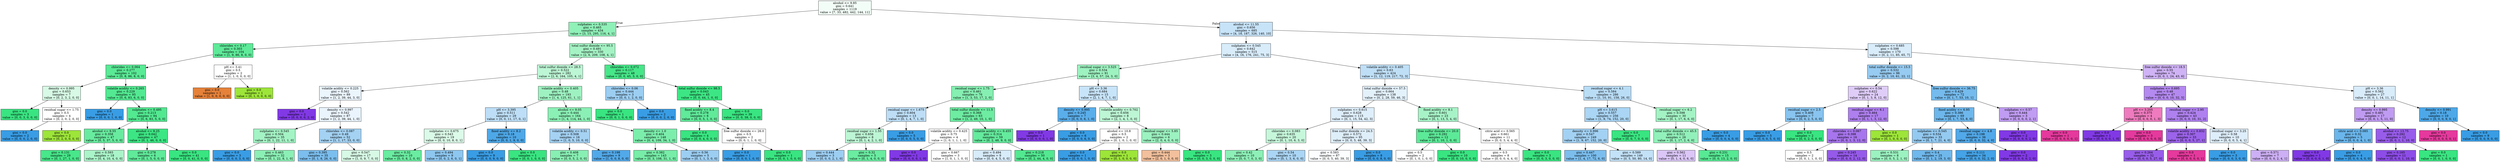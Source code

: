 digraph Tree {
node [shape=box, style="filled", color="black"] ;
0 [label="alcohol <= 9.85\ngini = 0.641\nsamples = 1119\nvalue = [7, 33, 482, 442, 144, 11]", fillcolor="#39e5810f"] ;
1 [label="sulphates <= 0.535\ngini = 0.465\nsamples = 434\nvalue = [3, 15, 295, 116, 4, 1]", fillcolor="#39e58190"] ;
0 -> 1 [labeldistance=2.5, labelangle=45, headlabel="True"] ;
2 [label="chlorides <= 0.17\ngini = 0.303\nsamples = 104\nvalue = [1, 9, 86, 8, 0, 0]", fillcolor="#39e581cf"] ;
1 -> 2 ;
3 [label="chlorides <= 0.064\ngini = 0.277\nsamples = 102\nvalue = [0, 8, 86, 8, 0, 0]", fillcolor="#39e581d4"] ;
2 -> 3 ;
4 [label="density <= 0.995\ngini = 0.653\nsamples = 7\nvalue = [0, 2, 3, 2, 0, 0]", fillcolor="#39e58133"] ;
3 -> 4 ;
5 [label="gini = 0.0\nsamples = 3\nvalue = [0, 0, 3, 0, 0, 0]", fillcolor="#39e581ff"] ;
4 -> 5 ;
6 [label="residual sugar <= 1.75\ngini = 0.5\nsamples = 4\nvalue = [0, 2, 0, 2, 0, 0]", fillcolor="#9de53900"] ;
4 -> 6 ;
7 [label="gini = 0.0\nsamples = 2\nvalue = [0, 0, 0, 2, 0, 0]", fillcolor="#399de5ff"] ;
6 -> 7 ;
8 [label="gini = 0.0\nsamples = 2\nvalue = [0, 2, 0, 0, 0, 0]", fillcolor="#9de539ff"] ;
6 -> 8 ;
9 [label="volatile acidity <= 0.265\ngini = 0.229\nsamples = 95\nvalue = [0, 6, 83, 6, 0, 0]", fillcolor="#39e581dd"] ;
3 -> 9 ;
10 [label="gini = 0.0\nsamples = 1\nvalue = [0, 0, 0, 1, 0, 0]", fillcolor="#399de5ff"] ;
9 -> 10 ;
11 [label="sulphates <= 0.495\ngini = 0.213\nsamples = 94\nvalue = [0, 6, 83, 5, 0, 0]", fillcolor="#39e581df"] ;
9 -> 11 ;
12 [label="alcohol <= 9.55\ngini = 0.358\nsamples = 47\nvalue = [0, 5, 37, 5, 0, 0]", fillcolor="#39e581c2"] ;
11 -> 12 ;
13 [label="gini = 0.131\nsamples = 29\nvalue = [0, 1, 27, 1, 0, 0]", fillcolor="#39e581ed"] ;
12 -> 13 ;
14 [label="gini = 0.593\nsamples = 18\nvalue = [0, 4, 10, 4, 0, 0]", fillcolor="#39e5816d"] ;
12 -> 14 ;
15 [label="alcohol <= 9.25\ngini = 0.042\nsamples = 47\nvalue = [0, 1, 46, 0, 0, 0]", fillcolor="#39e581f9"] ;
11 -> 15 ;
16 [label="gini = 0.278\nsamples = 6\nvalue = [0, 1, 5, 0, 0, 0]", fillcolor="#39e581cc"] ;
15 -> 16 ;
17 [label="gini = 0.0\nsamples = 41\nvalue = [0, 0, 41, 0, 0, 0]", fillcolor="#39e581ff"] ;
15 -> 17 ;
18 [label="pH <= 3.41\ngini = 0.5\nsamples = 2\nvalue = [1, 1, 0, 0, 0, 0]", fillcolor="#e5813900"] ;
2 -> 18 ;
19 [label="gini = 0.0\nsamples = 1\nvalue = [1, 0, 0, 0, 0, 0]", fillcolor="#e58139ff"] ;
18 -> 19 ;
20 [label="gini = 0.0\nsamples = 1\nvalue = [0, 1, 0, 0, 0, 0]", fillcolor="#9de539ff"] ;
18 -> 20 ;
21 [label="total sulfur dioxide <= 95.5\ngini = 0.491\nsamples = 330\nvalue = [2, 6, 209, 108, 4, 1]", fillcolor="#39e58174"] ;
1 -> 21 ;
22 [label="total sulfur dioxide <= 28.5\ngini = 0.522\nsamples = 282\nvalue = [2, 6, 164, 105, 4, 1]", fillcolor="#39e58155"] ;
21 -> 22 ;
23 [label="volatile acidity <= 0.225\ngini = 0.562\nsamples = 89\nvalue = [1, 2, 39, 44, 3, 0]", fillcolor="#399de519"] ;
22 -> 23 ;
24 [label="gini = 0.0\nsamples = 2\nvalue = [0, 0, 0, 0, 2, 0]", fillcolor="#8139e5ff"] ;
23 -> 24 ;
25 [label="density <= 0.997\ngini = 0.542\nsamples = 87\nvalue = [1, 2, 39, 44, 1, 0]", fillcolor="#399de51b"] ;
23 -> 25 ;
26 [label="sulphates <= 0.545\ngini = 0.504\nsamples = 35\nvalue = [0, 1, 22, 11, 1, 0]", fillcolor="#39e58175"] ;
25 -> 26 ;
27 [label="gini = 0.0\nsamples = 3\nvalue = [0, 0, 0, 3, 0, 0]", fillcolor="#399de5ff"] ;
26 -> 27 ;
28 [label="gini = 0.463\nsamples = 32\nvalue = [0, 1, 22, 8, 1, 0]", fillcolor="#39e58195"] ;
26 -> 28 ;
29 [label="chlorides <= 0.087\ngini = 0.49\nsamples = 52\nvalue = [1, 1, 17, 33, 0, 0]", fillcolor="#399de575"] ;
25 -> 29 ;
30 [label="gini = 0.395\nsamples = 35\nvalue = [0, 1, 8, 26, 0, 0]", fillcolor="#399de5aa"] ;
29 -> 30 ;
31 [label="gini = 0.547\nsamples = 17\nvalue = [1, 0, 9, 7, 0, 0]", fillcolor="#39e58133"] ;
29 -> 31 ;
32 [label="volatile acidity <= 0.405\ngini = 0.48\nsamples = 193\nvalue = [1, 4, 125, 61, 1, 1]", fillcolor="#39e5817c"] ;
22 -> 32 ;
33 [label="pH <= 3.395\ngini = 0.511\nsamples = 29\nvalue = [0, 0, 11, 17, 0, 1]", fillcolor="#399de555"] ;
32 -> 33 ;
34 [label="sulphates <= 0.675\ngini = 0.543\nsamples = 19\nvalue = [0, 0, 10, 8, 0, 1]", fillcolor="#39e5812e"] ;
33 -> 34 ;
35 [label="gini = 0.32\nsamples = 10\nvalue = [0, 0, 8, 2, 0, 0]", fillcolor="#39e581bf"] ;
34 -> 35 ;
36 [label="gini = 0.494\nsamples = 9\nvalue = [0, 0, 2, 6, 0, 1]", fillcolor="#399de592"] ;
34 -> 36 ;
37 [label="fixed acidity <= 8.2\ngini = 0.18\nsamples = 10\nvalue = [0, 0, 1, 9, 0, 0]", fillcolor="#399de5e3"] ;
33 -> 37 ;
38 [label="gini = 0.0\nsamples = 9\nvalue = [0, 0, 0, 9, 0, 0]", fillcolor="#399de5ff"] ;
37 -> 38 ;
39 [label="gini = 0.0\nsamples = 1\nvalue = [0, 0, 1, 0, 0, 0]", fillcolor="#39e581ff"] ;
37 -> 39 ;
40 [label="alcohol <= 9.05\ngini = 0.444\nsamples = 164\nvalue = [1, 4, 114, 44, 1, 0]", fillcolor="#39e58195"] ;
32 -> 40 ;
41 [label="volatile acidity <= 0.51\ngini = 0.508\nsamples = 16\nvalue = [1, 0, 5, 10, 0, 0]", fillcolor="#399de574"] ;
40 -> 41 ;
42 [label="gini = 0.408\nsamples = 7\nvalue = [0, 0, 5, 2, 0, 0]", fillcolor="#39e58199"] ;
41 -> 42 ;
43 [label="gini = 0.198\nsamples = 9\nvalue = [1, 0, 0, 8, 0, 0]", fillcolor="#399de5df"] ;
41 -> 43 ;
44 [label="density <= 1.0\ngini = 0.404\nsamples = 148\nvalue = [0, 4, 109, 34, 1, 0]", fillcolor="#39e581a8"] ;
40 -> 44 ;
45 [label="gini = 0.382\nsamples = 143\nvalue = [0, 3, 108, 31, 1, 0]", fillcolor="#39e581af"] ;
44 -> 45 ;
46 [label="gini = 0.56\nsamples = 5\nvalue = [0, 1, 1, 3, 0, 0]", fillcolor="#399de57f"] ;
44 -> 46 ;
47 [label="chlorides <= 0.072\ngini = 0.117\nsamples = 48\nvalue = [0, 0, 45, 3, 0, 0]", fillcolor="#39e581ee"] ;
21 -> 47 ;
48 [label="chlorides <= 0.06\ngini = 0.444\nsamples = 3\nvalue = [0, 0, 1, 2, 0, 0]", fillcolor="#399de57f"] ;
47 -> 48 ;
49 [label="gini = 0.0\nsamples = 1\nvalue = [0, 0, 1, 0, 0, 0]", fillcolor="#39e581ff"] ;
48 -> 49 ;
50 [label="gini = 0.0\nsamples = 2\nvalue = [0, 0, 0, 2, 0, 0]", fillcolor="#399de5ff"] ;
48 -> 50 ;
51 [label="total sulfur dioxide <= 98.5\ngini = 0.043\nsamples = 45\nvalue = [0, 0, 44, 1, 0, 0]", fillcolor="#39e581f9"] ;
47 -> 51 ;
52 [label="fixed acidity <= 8.4\ngini = 0.278\nsamples = 6\nvalue = [0, 0, 5, 1, 0, 0]", fillcolor="#39e581cc"] ;
51 -> 52 ;
53 [label="gini = 0.0\nsamples = 4\nvalue = [0, 0, 4, 0, 0, 0]", fillcolor="#39e581ff"] ;
52 -> 53 ;
54 [label="free sulfur dioxide <= 26.0\ngini = 0.5\nsamples = 2\nvalue = [0, 0, 1, 1, 0, 0]", fillcolor="#39e58100"] ;
52 -> 54 ;
55 [label="gini = 0.0\nsamples = 1\nvalue = [0, 0, 0, 1, 0, 0]", fillcolor="#399de5ff"] ;
54 -> 55 ;
56 [label="gini = 0.0\nsamples = 1\nvalue = [0, 0, 1, 0, 0, 0]", fillcolor="#39e581ff"] ;
54 -> 56 ;
57 [label="gini = 0.0\nsamples = 39\nvalue = [0, 0, 39, 0, 0, 0]", fillcolor="#39e581ff"] ;
51 -> 57 ;
58 [label="alcohol <= 11.55\ngini = 0.656\nsamples = 685\nvalue = [4, 18, 187, 326, 140, 10]", fillcolor="#399de547"] ;
0 -> 58 [labeldistance=2.5, labelangle=-45, headlabel="False"] ;
59 [label="sulphates <= 0.545\ngini = 0.642\nsamples = 515\nvalue = [4, 16, 176, 241, 75, 3]", fillcolor="#399de531"] ;
58 -> 59 ;
60 [label="residual sugar <= 3.525\ngini = 0.534\nsamples = 91\nvalue = [3, 4, 57, 24, 3, 0]", fillcolor="#39e5817e"] ;
59 -> 60 ;
61 [label="residual sugar <= 1.75\ngini = 0.461\nsamples = 76\nvalue = [1, 3, 53, 17, 2, 0]", fillcolor="#39e5819c"] ;
60 -> 61 ;
62 [label="residual sugar <= 1.675\ngini = 0.604\nsamples = 13\nvalue = [0, 1, 4, 7, 1, 0]", fillcolor="#399de555"] ;
61 -> 62 ;
63 [label="residual sugar <= 1.55\ngini = 0.656\nsamples = 8\nvalue = [0, 1, 4, 2, 1, 0]", fillcolor="#39e58155"] ;
62 -> 63 ;
64 [label="gini = 0.444\nsamples = 3\nvalue = [0, 0, 0, 2, 1, 0]", fillcolor="#399de57f"] ;
63 -> 64 ;
65 [label="gini = 0.32\nsamples = 5\nvalue = [0, 1, 4, 0, 0, 0]", fillcolor="#39e581bf"] ;
63 -> 65 ;
66 [label="gini = 0.0\nsamples = 5\nvalue = [0, 0, 0, 5, 0, 0]", fillcolor="#399de5ff"] ;
62 -> 66 ;
67 [label="total sulfur dioxide <= 11.5\ngini = 0.368\nsamples = 63\nvalue = [1, 2, 49, 10, 1, 0]", fillcolor="#39e581bc"] ;
61 -> 67 ;
68 [label="volatile acidity <= 0.425\ngini = 0.75\nsamples = 4\nvalue = [1, 0, 1, 1, 1, 0]", fillcolor="#e5813900"] ;
67 -> 68 ;
69 [label="gini = 0.0\nsamples = 1\nvalue = [0, 0, 0, 0, 1, 0]", fillcolor="#8139e5ff"] ;
68 -> 69 ;
70 [label="gini = 0.667\nsamples = 3\nvalue = [1, 0, 1, 1, 0, 0]", fillcolor="#e5813900"] ;
68 -> 70 ;
71 [label="volatile acidity <= 0.455\ngini = 0.314\nsamples = 59\nvalue = [0, 2, 48, 9, 0, 0]", fillcolor="#39e581c7"] ;
67 -> 71 ;
72 [label="gini = 0.494\nsamples = 9\nvalue = [0, 0, 4, 5, 0, 0]", fillcolor="#399de533"] ;
71 -> 72 ;
73 [label="gini = 0.218\nsamples = 50\nvalue = [0, 2, 44, 4, 0, 0]", fillcolor="#39e581de"] ;
71 -> 73 ;
74 [label="pH <= 3.36\ngini = 0.684\nsamples = 15\nvalue = [2, 1, 4, 7, 1, 0]", fillcolor="#399de546"] ;
60 -> 74 ;
75 [label="density <= 0.995\ngini = 0.245\nsamples = 7\nvalue = [0, 0, 0, 6, 1, 0]", fillcolor="#399de5d4"] ;
74 -> 75 ;
76 [label="gini = 0.0\nsamples = 1\nvalue = [0, 0, 0, 0, 1, 0]", fillcolor="#8139e5ff"] ;
75 -> 76 ;
77 [label="gini = 0.0\nsamples = 6\nvalue = [0, 0, 0, 6, 0, 0]", fillcolor="#399de5ff"] ;
75 -> 77 ;
78 [label="volatile acidity <= 0.702\ngini = 0.656\nsamples = 8\nvalue = [2, 1, 4, 1, 0, 0]", fillcolor="#39e58155"] ;
74 -> 78 ;
79 [label="alcohol <= 10.8\ngini = 0.5\nsamples = 2\nvalue = [0, 1, 0, 1, 0, 0]", fillcolor="#9de53900"] ;
78 -> 79 ;
80 [label="gini = 0.0\nsamples = 1\nvalue = [0, 0, 0, 1, 0, 0]", fillcolor="#399de5ff"] ;
79 -> 80 ;
81 [label="gini = 0.0\nsamples = 1\nvalue = [0, 1, 0, 0, 0, 0]", fillcolor="#9de539ff"] ;
79 -> 81 ;
82 [label="residual sugar <= 5.85\ngini = 0.444\nsamples = 6\nvalue = [2, 0, 4, 0, 0, 0]", fillcolor="#39e5817f"] ;
78 -> 82 ;
83 [label="gini = 0.444\nsamples = 3\nvalue = [2, 0, 1, 0, 0, 0]", fillcolor="#e581397f"] ;
82 -> 83 ;
84 [label="gini = 0.0\nsamples = 3\nvalue = [0, 0, 3, 0, 0, 0]", fillcolor="#39e581ff"] ;
82 -> 84 ;
85 [label="volatile acidity <= 0.405\ngini = 0.63\nsamples = 424\nvalue = [1, 12, 119, 217, 72, 3]", fillcolor="#399de552"] ;
59 -> 85 ;
86 [label="total sulfur dioxide <= 57.5\ngini = 0.664\nsamples = 138\nvalue = [0, 2, 28, 59, 46, 3]", fillcolor="#399de524"] ;
85 -> 86 ;
87 [label="sulphates <= 0.615\ngini = 0.628\nsamples = 115\nvalue = [0, 1, 15, 54, 42, 3]", fillcolor="#399de52a"] ;
86 -> 87 ;
88 [label="chlorides <= 0.083\ngini = 0.635\nsamples = 20\nvalue = [0, 1, 10, 6, 3, 0]", fillcolor="#39e58149"] ;
87 -> 88 ;
89 [label="gini = 0.42\nsamples = 10\nvalue = [0, 0, 7, 0, 3, 0]", fillcolor="#39e58192"] ;
88 -> 89 ;
90 [label="gini = 0.54\nsamples = 10\nvalue = [0, 1, 3, 6, 0, 0]", fillcolor="#399de56d"] ;
88 -> 90 ;
91 [label="free sulfur dioxide <= 24.5\ngini = 0.572\nsamples = 95\nvalue = [0, 0, 5, 48, 39, 3]", fillcolor="#399de529"] ;
87 -> 91 ;
92 [label="gini = 0.583\nsamples = 87\nvalue = [0, 0, 5, 40, 39, 3]", fillcolor="#399de505"] ;
91 -> 92 ;
93 [label="gini = 0.0\nsamples = 8\nvalue = [0, 0, 0, 8, 0, 0]", fillcolor="#399de5ff"] ;
91 -> 93 ;
94 [label="fixed acidity <= 8.1\ngini = 0.601\nsamples = 23\nvalue = [0, 1, 13, 5, 4, 0]", fillcolor="#39e58171"] ;
86 -> 94 ;
95 [label="free sulfur dioxide <= 20.0\ngini = 0.292\nsamples = 12\nvalue = [0, 1, 10, 1, 0, 0]", fillcolor="#39e581d1"] ;
94 -> 95 ;
96 [label="gini = 0.5\nsamples = 2\nvalue = [0, 1, 0, 1, 0, 0]", fillcolor="#9de53900"] ;
95 -> 96 ;
97 [label="gini = 0.0\nsamples = 10\nvalue = [0, 0, 10, 0, 0, 0]", fillcolor="#39e581ff"] ;
95 -> 97 ;
98 [label="citric acid <= 0.565\ngini = 0.661\nsamples = 11\nvalue = [0, 0, 3, 4, 4, 0]", fillcolor="#399de500"] ;
94 -> 98 ;
99 [label="gini = 0.5\nsamples = 8\nvalue = [0, 0, 0, 4, 4, 0]", fillcolor="#399de500"] ;
98 -> 99 ;
100 [label="gini = 0.0\nsamples = 3\nvalue = [0, 0, 3, 0, 0, 0]", fillcolor="#39e581ff"] ;
98 -> 100 ;
101 [label="residual sugar <= 4.1\ngini = 0.584\nsamples = 286\nvalue = [1, 10, 91, 158, 26, 0]", fillcolor="#399de558"] ;
85 -> 101 ;
102 [label="pH <= 3.615\ngini = 0.557\nsamples = 256\nvalue = [1, 9, 74, 152, 20, 0]", fillcolor="#399de56d"] ;
101 -> 102 ;
103 [label="density <= 0.996\ngini = 0.547\nsamples = 249\nvalue = [1, 9, 67, 152, 20, 0]", fillcolor="#399de577"] ;
102 -> 103 ;
104 [label="gini = 0.447\nsamples = 100\nvalue = [1, 4, 17, 72, 6, 0]", fillcolor="#399de5a9"] ;
103 -> 104 ;
105 [label="gini = 0.589\nsamples = 149\nvalue = [0, 5, 50, 80, 14, 0]", fillcolor="#399de54d"] ;
103 -> 105 ;
106 [label="gini = 0.0\nsamples = 7\nvalue = [0, 0, 7, 0, 0, 0]", fillcolor="#39e581ff"] ;
102 -> 106 ;
107 [label="residual sugar <= 6.2\ngini = 0.598\nsamples = 30\nvalue = [0, 1, 17, 6, 6, 0]", fillcolor="#39e58175"] ;
101 -> 107 ;
108 [label="total sulfur dioxide <= 45.5\ngini = 0.512\nsamples = 26\nvalue = [0, 1, 17, 2, 6, 0]", fillcolor="#39e5818c"] ;
107 -> 108 ;
109 [label="gini = 0.562\nsamples = 11\nvalue = [0, 1, 4, 0, 6, 0]", fillcolor="#8139e549"] ;
108 -> 109 ;
110 [label="gini = 0.231\nsamples = 15\nvalue = [0, 0, 13, 2, 0, 0]", fillcolor="#39e581d8"] ;
108 -> 110 ;
111 [label="gini = 0.0\nsamples = 4\nvalue = [0, 0, 0, 4, 0, 0]", fillcolor="#399de5ff"] ;
107 -> 111 ;
112 [label="sulphates <= 0.685\ngini = 0.598\nsamples = 170\nvalue = [0, 2, 11, 85, 65, 7]", fillcolor="#399de531"] ;
58 -> 112 ;
113 [label="total sulfur dioxide <= 15.5\ngini = 0.532\nsamples = 96\nvalue = [0, 2, 10, 61, 22, 1]", fillcolor="#399de586"] ;
112 -> 113 ;
114 [label="sulphates <= 0.54\ngini = 0.622\nsamples = 24\nvalue = [0, 1, 3, 8, 12, 0]", fillcolor="#8139e540"] ;
113 -> 114 ;
115 [label="residual sugar <= 2.5\ngini = 0.408\nsamples = 7\nvalue = [0, 0, 2, 5, 0, 0]", fillcolor="#399de599"] ;
114 -> 115 ;
116 [label="gini = 0.0\nsamples = 5\nvalue = [0, 0, 0, 5, 0, 0]", fillcolor="#399de5ff"] ;
115 -> 116 ;
117 [label="gini = 0.0\nsamples = 2\nvalue = [0, 0, 2, 0, 0, 0]", fillcolor="#39e581ff"] ;
115 -> 117 ;
118 [label="residual sugar <= 6.1\ngini = 0.464\nsamples = 17\nvalue = [0, 1, 1, 3, 12, 0]", fillcolor="#8139e5a4"] ;
114 -> 118 ;
119 [label="chlorides <= 0.067\ngini = 0.398\nsamples = 16\nvalue = [0, 0, 1, 3, 12, 0]", fillcolor="#8139e5b1"] ;
118 -> 119 ;
120 [label="gini = 0.5\nsamples = 2\nvalue = [0, 0, 1, 1, 0, 0]", fillcolor="#39e58100"] ;
119 -> 120 ;
121 [label="gini = 0.245\nsamples = 14\nvalue = [0, 0, 0, 2, 12, 0]", fillcolor="#8139e5d4"] ;
119 -> 121 ;
122 [label="gini = 0.0\nsamples = 1\nvalue = [0, 1, 0, 0, 0, 0]", fillcolor="#9de539ff"] ;
118 -> 122 ;
123 [label="free sulfur dioxide <= 36.75\ngini = 0.429\nsamples = 72\nvalue = [0, 1, 7, 53, 10, 1]", fillcolor="#399de5b1"] ;
113 -> 123 ;
124 [label="fixed acidity <= 6.95\ngini = 0.386\nsamples = 69\nvalue = [0, 1, 7, 53, 8, 0]", fillcolor="#399de5bc"] ;
123 -> 124 ;
125 [label="sulphates <= 0.545\ngini = 0.534\nsamples = 33\nvalue = [0, 1, 7, 21, 4, 0]", fillcolor="#399de589"] ;
124 -> 125 ;
126 [label="gini = 0.531\nsamples = 8\nvalue = [0, 0, 5, 2, 1, 0]", fillcolor="#39e58180"] ;
125 -> 126 ;
127 [label="gini = 0.4\nsamples = 25\nvalue = [0, 1, 2, 19, 3, 0]", fillcolor="#399de5b9"] ;
125 -> 127 ;
128 [label="residual sugar <= 4.8\ngini = 0.198\nsamples = 36\nvalue = [0, 0, 0, 32, 4, 0]", fillcolor="#399de5df"] ;
124 -> 128 ;
129 [label="gini = 0.111\nsamples = 34\nvalue = [0, 0, 0, 32, 2, 0]", fillcolor="#399de5ef"] ;
128 -> 129 ;
130 [label="gini = 0.0\nsamples = 2\nvalue = [0, 0, 0, 0, 2, 0]", fillcolor="#8139e5ff"] ;
128 -> 130 ;
131 [label="sulphates <= 0.57\ngini = 0.444\nsamples = 3\nvalue = [0, 0, 0, 0, 2, 1]", fillcolor="#8139e57f"] ;
123 -> 131 ;
132 [label="gini = 0.0\nsamples = 2\nvalue = [0, 0, 0, 0, 2, 0]", fillcolor="#8139e5ff"] ;
131 -> 132 ;
133 [label="gini = 0.0\nsamples = 1\nvalue = [0, 0, 0, 0, 0, 1]", fillcolor="#e5399dff"] ;
131 -> 133 ;
134 [label="free sulfur dioxide <= 18.5\ngini = 0.55\nsamples = 74\nvalue = [0, 0, 1, 24, 43, 6]", fillcolor="#8139e561"] ;
112 -> 134 ;
135 [label="sulphates <= 0.695\ngini = 0.48\nsamples = 47\nvalue = [0, 0, 0, 10, 32, 5]", fillcolor="#8139e598"] ;
134 -> 135 ;
136 [label="pH <= 3.205\ngini = 0.375\nsamples = 4\nvalue = [0, 0, 0, 0, 1, 3]", fillcolor="#e5399daa"] ;
135 -> 136 ;
137 [label="gini = 0.0\nsamples = 1\nvalue = [0, 0, 0, 0, 1, 0]", fillcolor="#8139e5ff"] ;
136 -> 137 ;
138 [label="gini = 0.0\nsamples = 3\nvalue = [0, 0, 0, 0, 0, 3]", fillcolor="#e5399dff"] ;
136 -> 138 ;
139 [label="residual sugar <= 2.95\ngini = 0.424\nsamples = 43\nvalue = [0, 0, 0, 10, 31, 2]", fillcolor="#8139e5a2"] ;
135 -> 139 ;
140 [label="volatile acidity <= 0.832\ngini = 0.307\nsamples = 33\nvalue = [0, 0, 0, 5, 27, 1]", fillcolor="#8139e5c8"] ;
139 -> 140 ;
141 [label="gini = 0.264\nsamples = 32\nvalue = [0, 0, 0, 5, 27, 0]", fillcolor="#8139e5d0"] ;
140 -> 141 ;
142 [label="gini = 0.0\nsamples = 1\nvalue = [0, 0, 0, 0, 0, 1]", fillcolor="#e5399dff"] ;
140 -> 142 ;
143 [label="residual sugar <= 3.25\ngini = 0.58\nsamples = 10\nvalue = [0, 0, 0, 5, 4, 1]", fillcolor="#399de52a"] ;
139 -> 143 ;
144 [label="gini = 0.0\nsamples = 3\nvalue = [0, 0, 0, 3, 0, 0]", fillcolor="#399de5ff"] ;
143 -> 144 ;
145 [label="gini = 0.571\nsamples = 7\nvalue = [0, 0, 0, 2, 4, 1]", fillcolor="#8139e566"] ;
143 -> 145 ;
146 [label="pH <= 3.36\ngini = 0.562\nsamples = 27\nvalue = [0, 0, 1, 14, 11, 1]", fillcolor="#399de530"] ;
134 -> 146 ;
147 [label="density <= 0.995\ngini = 0.491\nsamples = 17\nvalue = [0, 0, 1, 5, 11, 0]", fillcolor="#8139e580"] ;
146 -> 147 ;
148 [label="citric acid <= 0.085\ngini = 0.32\nsamples = 5\nvalue = [0, 0, 0, 4, 1, 0]", fillcolor="#399de5bf"] ;
147 -> 148 ;
149 [label="gini = 0.0\nsamples = 1\nvalue = [0, 0, 0, 0, 1, 0]", fillcolor="#8139e5ff"] ;
148 -> 149 ;
150 [label="gini = 0.0\nsamples = 4\nvalue = [0, 0, 0, 4, 0, 0]", fillcolor="#399de5ff"] ;
148 -> 150 ;
151 [label="alcohol <= 13.75\ngini = 0.292\nsamples = 12\nvalue = [0, 0, 1, 1, 10, 0]", fillcolor="#8139e5d1"] ;
147 -> 151 ;
152 [label="gini = 0.165\nsamples = 11\nvalue = [0, 0, 0, 1, 10, 0]", fillcolor="#8139e5e6"] ;
151 -> 152 ;
153 [label="gini = 0.0\nsamples = 1\nvalue = [0, 0, 1, 0, 0, 0]", fillcolor="#39e581ff"] ;
151 -> 153 ;
154 [label="density <= 0.991\ngini = 0.18\nsamples = 10\nvalue = [0, 0, 0, 9, 0, 1]", fillcolor="#399de5e3"] ;
146 -> 154 ;
155 [label="gini = 0.0\nsamples = 1\nvalue = [0, 0, 0, 0, 0, 1]", fillcolor="#e5399dff"] ;
154 -> 155 ;
156 [label="gini = 0.0\nsamples = 9\nvalue = [0, 0, 0, 9, 0, 0]", fillcolor="#399de5ff"] ;
154 -> 156 ;
}